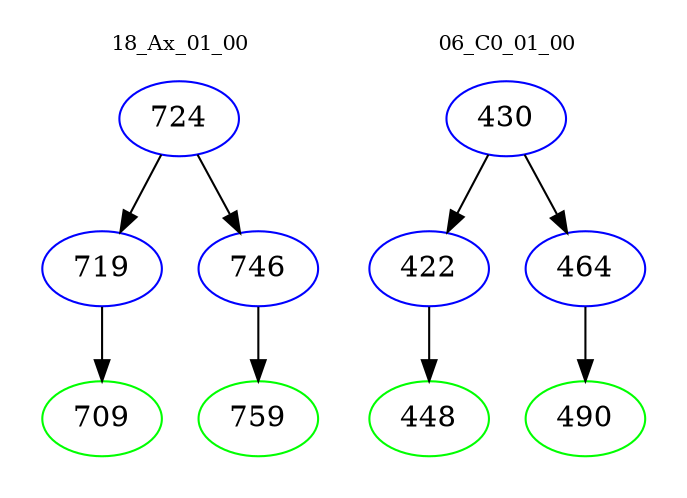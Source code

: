 digraph{
subgraph cluster_0 {
color = white
label = "18_Ax_01_00";
fontsize=10;
T0_724 [label="724", color="blue"]
T0_724 -> T0_719 [color="black"]
T0_719 [label="719", color="blue"]
T0_719 -> T0_709 [color="black"]
T0_709 [label="709", color="green"]
T0_724 -> T0_746 [color="black"]
T0_746 [label="746", color="blue"]
T0_746 -> T0_759 [color="black"]
T0_759 [label="759", color="green"]
}
subgraph cluster_1 {
color = white
label = "06_C0_01_00";
fontsize=10;
T1_430 [label="430", color="blue"]
T1_430 -> T1_422 [color="black"]
T1_422 [label="422", color="blue"]
T1_422 -> T1_448 [color="black"]
T1_448 [label="448", color="green"]
T1_430 -> T1_464 [color="black"]
T1_464 [label="464", color="blue"]
T1_464 -> T1_490 [color="black"]
T1_490 [label="490", color="green"]
}
}
